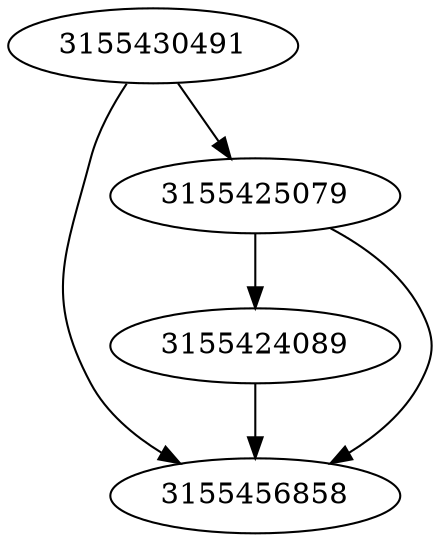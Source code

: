 strict digraph  {
3155424089;
3155456858;
3155430491;
3155425079;
3155424089 -> 3155456858;
3155430491 -> 3155425079;
3155430491 -> 3155456858;
3155425079 -> 3155456858;
3155425079 -> 3155424089;
}

